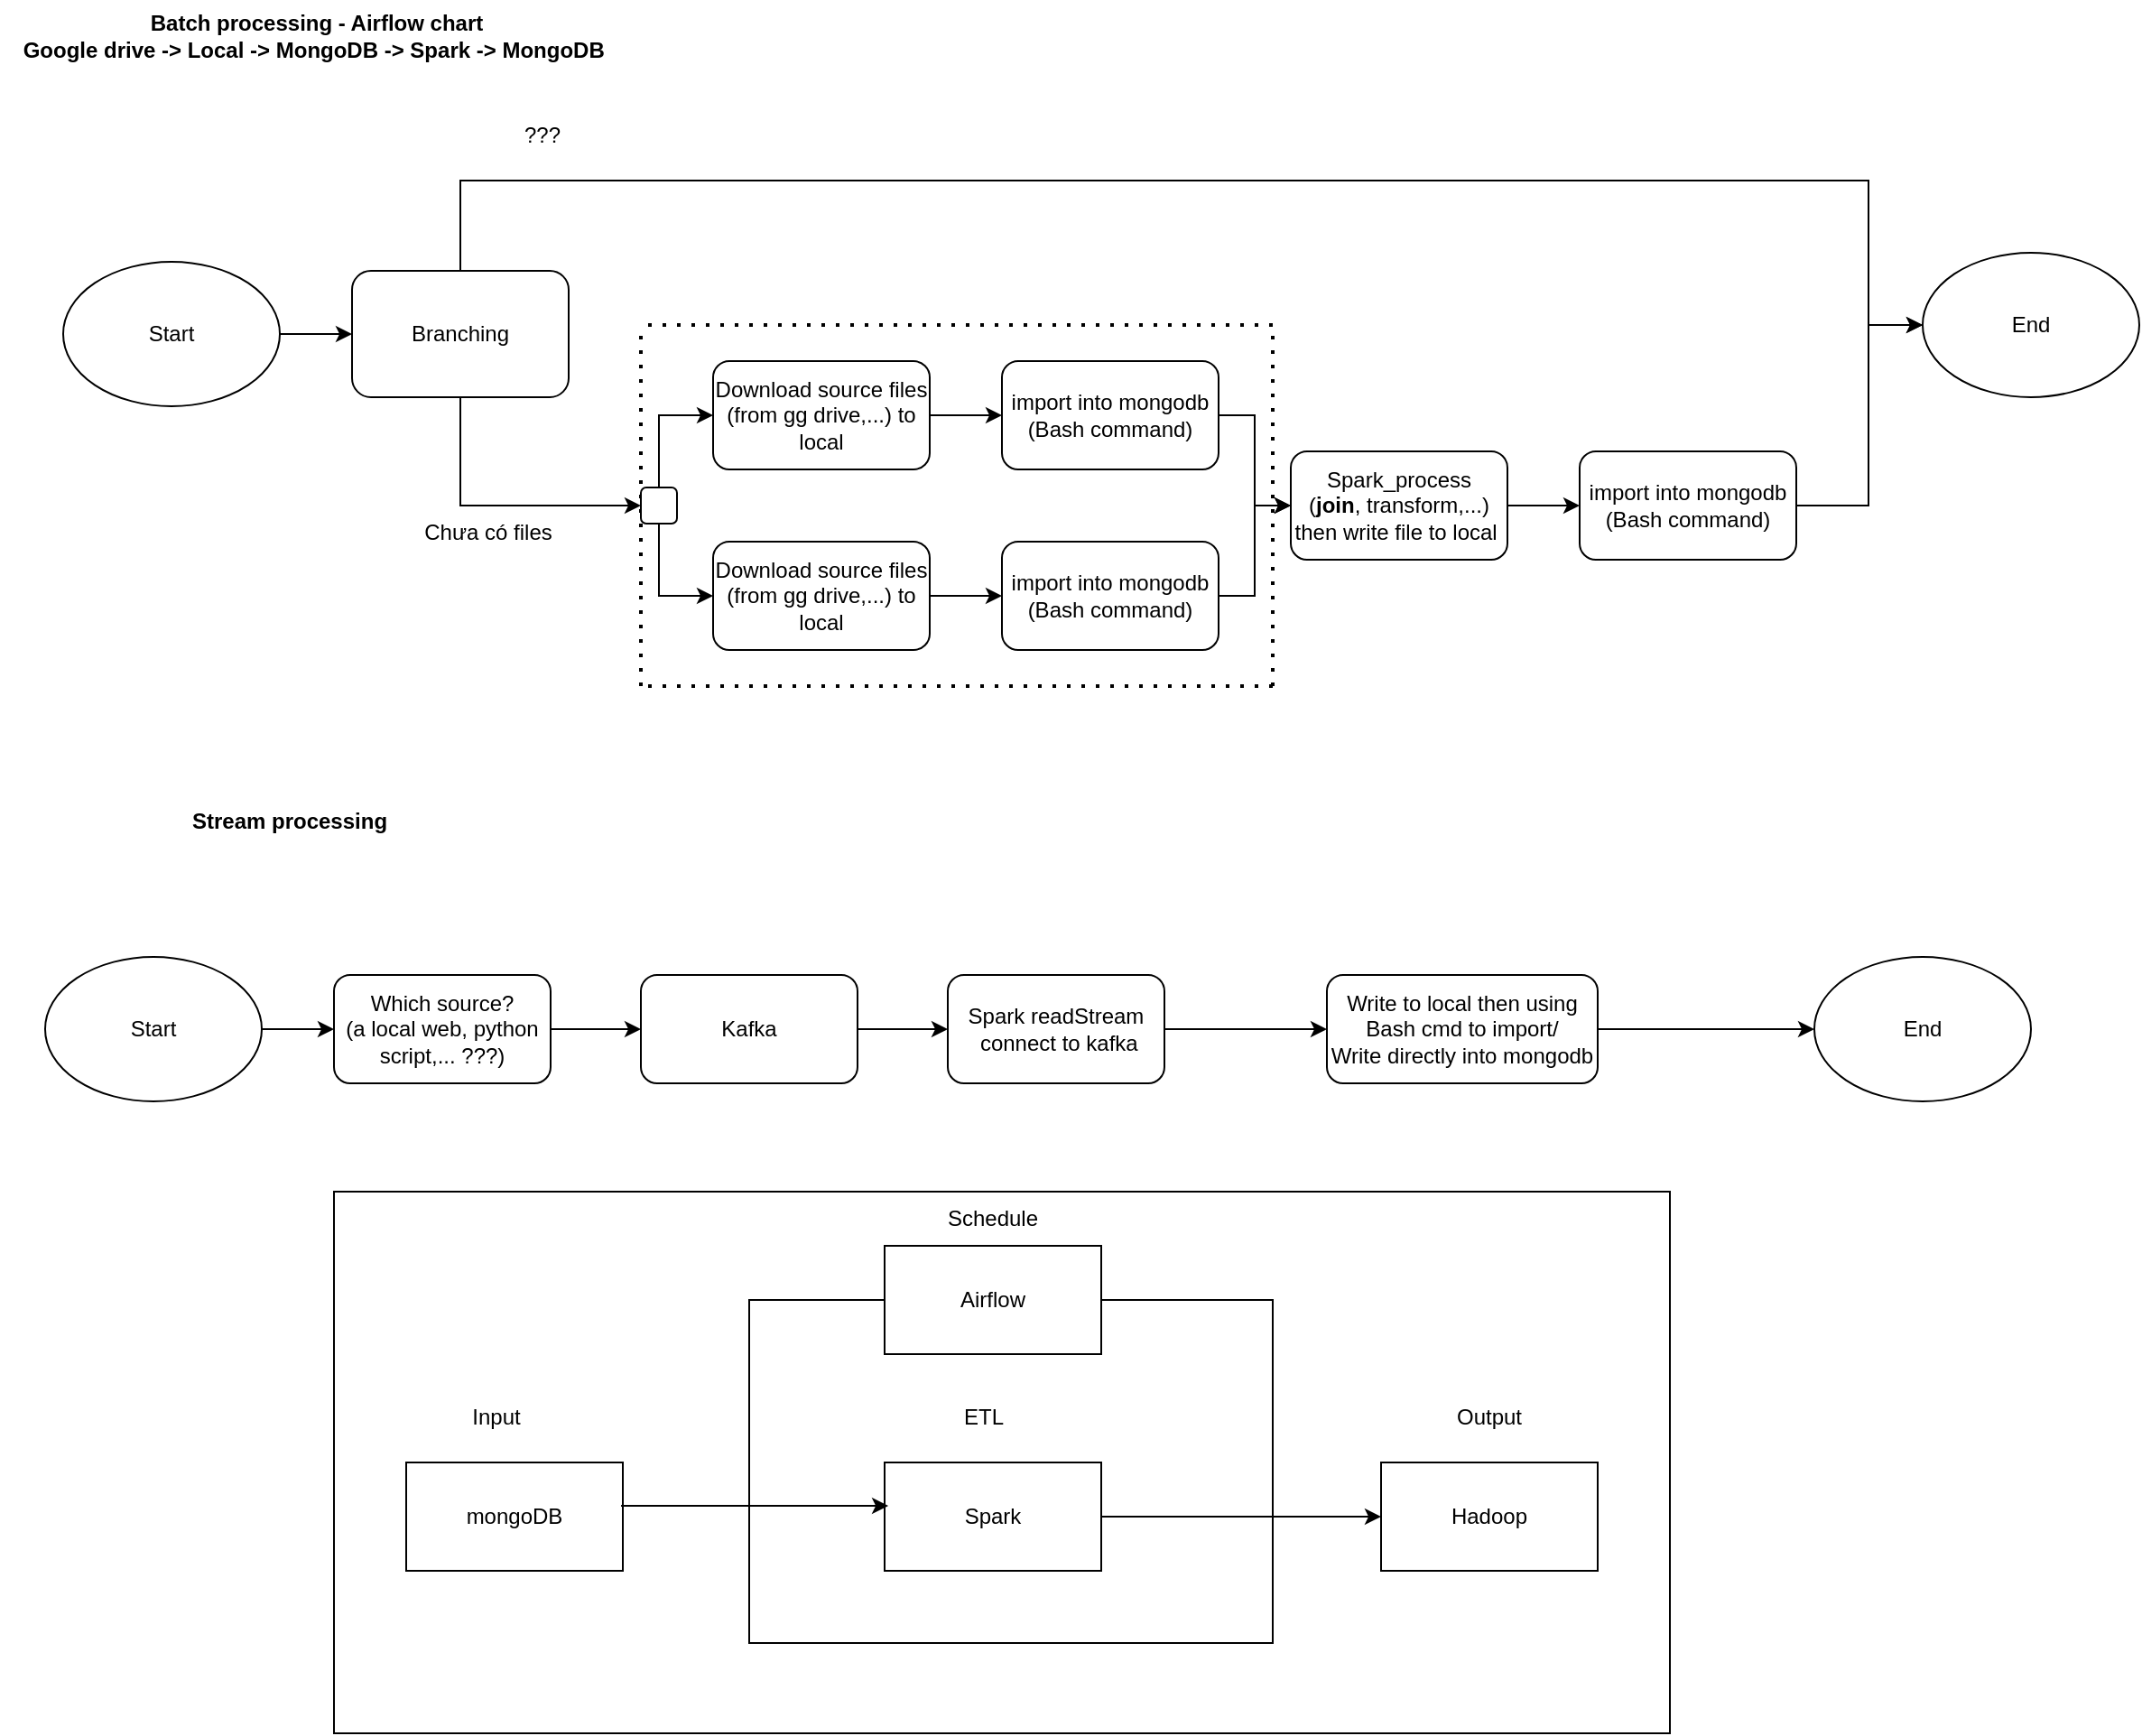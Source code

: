 <mxfile version="20.5.1" type="github">
  <diagram id="EQyt5RuGQZ_P9TMBXGJ6" name="Page-1">
    <mxGraphModel dx="2272" dy="737" grid="1" gridSize="10" guides="1" tooltips="1" connect="1" arrows="1" fold="1" page="1" pageScale="1" pageWidth="850" pageHeight="1100" math="0" shadow="0">
      <root>
        <mxCell id="0" />
        <mxCell id="1" parent="0" />
        <mxCell id="ODThRyg3SfI3ghVe2F5W-37" style="edgeStyle=orthogonalEdgeStyle;rounded=0;orthogonalLoop=1;jettySize=auto;html=1;entryX=0;entryY=0.5;entryDx=0;entryDy=0;" parent="1" source="ODThRyg3SfI3ghVe2F5W-1" target="ODThRyg3SfI3ghVe2F5W-3" edge="1">
          <mxGeometry relative="1" as="geometry" />
        </mxCell>
        <mxCell id="ODThRyg3SfI3ghVe2F5W-1" value="Start" style="ellipse;whiteSpace=wrap;html=1;" parent="1" vertex="1">
          <mxGeometry x="-120" y="205" width="120" height="80" as="geometry" />
        </mxCell>
        <mxCell id="ODThRyg3SfI3ghVe2F5W-2" value="End" style="ellipse;whiteSpace=wrap;html=1;" parent="1" vertex="1">
          <mxGeometry x="910" y="200" width="120" height="80" as="geometry" />
        </mxCell>
        <mxCell id="ODThRyg3SfI3ghVe2F5W-20" style="edgeStyle=orthogonalEdgeStyle;rounded=0;orthogonalLoop=1;jettySize=auto;html=1;entryX=0;entryY=0.5;entryDx=0;entryDy=0;" parent="1" source="ODThRyg3SfI3ghVe2F5W-3" target="ODThRyg3SfI3ghVe2F5W-19" edge="1">
          <mxGeometry relative="1" as="geometry">
            <Array as="points">
              <mxPoint x="100" y="340" />
            </Array>
          </mxGeometry>
        </mxCell>
        <mxCell id="ODThRyg3SfI3ghVe2F5W-35" style="edgeStyle=orthogonalEdgeStyle;rounded=0;orthogonalLoop=1;jettySize=auto;html=1;entryX=0;entryY=0.5;entryDx=0;entryDy=0;" parent="1" source="ODThRyg3SfI3ghVe2F5W-3" target="ODThRyg3SfI3ghVe2F5W-2" edge="1">
          <mxGeometry relative="1" as="geometry">
            <Array as="points">
              <mxPoint x="100" y="160" />
              <mxPoint x="880" y="160" />
              <mxPoint x="880" y="240" />
            </Array>
          </mxGeometry>
        </mxCell>
        <mxCell id="ODThRyg3SfI3ghVe2F5W-3" value="Branching" style="rounded=1;whiteSpace=wrap;html=1;" parent="1" vertex="1">
          <mxGeometry x="40" y="210" width="120" height="70" as="geometry" />
        </mxCell>
        <mxCell id="ODThRyg3SfI3ghVe2F5W-25" style="edgeStyle=orthogonalEdgeStyle;rounded=0;orthogonalLoop=1;jettySize=auto;html=1;" parent="1" source="ODThRyg3SfI3ghVe2F5W-4" target="ODThRyg3SfI3ghVe2F5W-24" edge="1">
          <mxGeometry relative="1" as="geometry" />
        </mxCell>
        <mxCell id="ODThRyg3SfI3ghVe2F5W-4" value="Download source files (from gg drive,...) to local" style="rounded=1;whiteSpace=wrap;html=1;" parent="1" vertex="1">
          <mxGeometry x="240" y="260" width="120" height="60" as="geometry" />
        </mxCell>
        <mxCell id="ODThRyg3SfI3ghVe2F5W-27" style="edgeStyle=orthogonalEdgeStyle;rounded=0;orthogonalLoop=1;jettySize=auto;html=1;" parent="1" source="ODThRyg3SfI3ghVe2F5W-6" target="ODThRyg3SfI3ghVe2F5W-26" edge="1">
          <mxGeometry relative="1" as="geometry" />
        </mxCell>
        <mxCell id="ODThRyg3SfI3ghVe2F5W-6" value="Download source files (from gg drive,...) to local" style="rounded=1;whiteSpace=wrap;html=1;" parent="1" vertex="1">
          <mxGeometry x="240" y="360" width="120" height="60" as="geometry" />
        </mxCell>
        <mxCell id="ODThRyg3SfI3ghVe2F5W-13" value="" style="endArrow=none;dashed=1;html=1;dashPattern=1 3;strokeWidth=2;rounded=0;" parent="1" edge="1">
          <mxGeometry width="50" height="50" relative="1" as="geometry">
            <mxPoint x="200" y="440" as="sourcePoint" />
            <mxPoint x="200" y="240" as="targetPoint" />
          </mxGeometry>
        </mxCell>
        <mxCell id="ODThRyg3SfI3ghVe2F5W-14" value="" style="endArrow=none;dashed=1;html=1;dashPattern=1 3;strokeWidth=2;rounded=0;" parent="1" edge="1">
          <mxGeometry width="50" height="50" relative="1" as="geometry">
            <mxPoint x="550" y="440" as="sourcePoint" />
            <mxPoint x="550" y="240" as="targetPoint" />
          </mxGeometry>
        </mxCell>
        <mxCell id="ODThRyg3SfI3ghVe2F5W-21" style="edgeStyle=orthogonalEdgeStyle;rounded=0;orthogonalLoop=1;jettySize=auto;html=1;entryX=0;entryY=0.5;entryDx=0;entryDy=0;" parent="1" source="ODThRyg3SfI3ghVe2F5W-19" target="ODThRyg3SfI3ghVe2F5W-4" edge="1">
          <mxGeometry relative="1" as="geometry">
            <Array as="points">
              <mxPoint x="210" y="290" />
            </Array>
          </mxGeometry>
        </mxCell>
        <mxCell id="ODThRyg3SfI3ghVe2F5W-22" style="edgeStyle=orthogonalEdgeStyle;rounded=0;orthogonalLoop=1;jettySize=auto;html=1;entryX=0;entryY=0.5;entryDx=0;entryDy=0;" parent="1" source="ODThRyg3SfI3ghVe2F5W-19" target="ODThRyg3SfI3ghVe2F5W-6" edge="1">
          <mxGeometry relative="1" as="geometry">
            <Array as="points">
              <mxPoint x="210" y="390" />
            </Array>
          </mxGeometry>
        </mxCell>
        <mxCell id="ODThRyg3SfI3ghVe2F5W-19" value="" style="rounded=1;whiteSpace=wrap;html=1;" parent="1" vertex="1">
          <mxGeometry x="200" y="330" width="20" height="20" as="geometry" />
        </mxCell>
        <mxCell id="ODThRyg3SfI3ghVe2F5W-23" value="" style="endArrow=none;dashed=1;html=1;dashPattern=1 3;strokeWidth=2;rounded=0;" parent="1" edge="1">
          <mxGeometry width="50" height="50" relative="1" as="geometry">
            <mxPoint x="550" y="240" as="sourcePoint" />
            <mxPoint x="200" y="240" as="targetPoint" />
          </mxGeometry>
        </mxCell>
        <mxCell id="ODThRyg3SfI3ghVe2F5W-29" style="edgeStyle=orthogonalEdgeStyle;rounded=0;orthogonalLoop=1;jettySize=auto;html=1;entryX=0;entryY=0.5;entryDx=0;entryDy=0;" parent="1" source="ODThRyg3SfI3ghVe2F5W-24" target="ODThRyg3SfI3ghVe2F5W-28" edge="1">
          <mxGeometry relative="1" as="geometry" />
        </mxCell>
        <mxCell id="ODThRyg3SfI3ghVe2F5W-24" value="import into mongodb&lt;br&gt;(Bash command)" style="rounded=1;whiteSpace=wrap;html=1;" parent="1" vertex="1">
          <mxGeometry x="400" y="260" width="120" height="60" as="geometry" />
        </mxCell>
        <mxCell id="ODThRyg3SfI3ghVe2F5W-30" style="edgeStyle=orthogonalEdgeStyle;rounded=0;orthogonalLoop=1;jettySize=auto;html=1;entryX=0;entryY=0.5;entryDx=0;entryDy=0;" parent="1" source="ODThRyg3SfI3ghVe2F5W-26" target="ODThRyg3SfI3ghVe2F5W-28" edge="1">
          <mxGeometry relative="1" as="geometry" />
        </mxCell>
        <mxCell id="ODThRyg3SfI3ghVe2F5W-26" value="import into mongodb&lt;br&gt;(Bash command)" style="rounded=1;whiteSpace=wrap;html=1;" parent="1" vertex="1">
          <mxGeometry x="400" y="360" width="120" height="60" as="geometry" />
        </mxCell>
        <mxCell id="ODThRyg3SfI3ghVe2F5W-33" style="edgeStyle=orthogonalEdgeStyle;rounded=0;orthogonalLoop=1;jettySize=auto;html=1;entryX=0;entryY=0.5;entryDx=0;entryDy=0;" parent="1" source="ODThRyg3SfI3ghVe2F5W-28" target="ODThRyg3SfI3ghVe2F5W-32" edge="1">
          <mxGeometry relative="1" as="geometry" />
        </mxCell>
        <mxCell id="ODThRyg3SfI3ghVe2F5W-28" value="Spark_process &lt;br&gt;(&lt;b&gt;join&lt;/b&gt;, transform,...) then write file to local&amp;nbsp;" style="rounded=1;whiteSpace=wrap;html=1;" parent="1" vertex="1">
          <mxGeometry x="560" y="310" width="120" height="60" as="geometry" />
        </mxCell>
        <mxCell id="ODThRyg3SfI3ghVe2F5W-31" value="" style="endArrow=none;dashed=1;html=1;dashPattern=1 3;strokeWidth=2;rounded=0;" parent="1" edge="1">
          <mxGeometry width="50" height="50" relative="1" as="geometry">
            <mxPoint x="550" y="440" as="sourcePoint" />
            <mxPoint x="200" y="440" as="targetPoint" />
          </mxGeometry>
        </mxCell>
        <mxCell id="ODThRyg3SfI3ghVe2F5W-36" style="edgeStyle=orthogonalEdgeStyle;rounded=0;orthogonalLoop=1;jettySize=auto;html=1;" parent="1" source="ODThRyg3SfI3ghVe2F5W-32" edge="1">
          <mxGeometry relative="1" as="geometry">
            <mxPoint x="910" y="240" as="targetPoint" />
            <Array as="points">
              <mxPoint x="880" y="340" />
              <mxPoint x="880" y="240" />
            </Array>
          </mxGeometry>
        </mxCell>
        <mxCell id="ODThRyg3SfI3ghVe2F5W-32" value="import into mongodb&lt;br&gt;(Bash command)" style="rounded=1;whiteSpace=wrap;html=1;" parent="1" vertex="1">
          <mxGeometry x="720" y="310" width="120" height="60" as="geometry" />
        </mxCell>
        <mxCell id="ODThRyg3SfI3ghVe2F5W-34" value="Chưa có files" style="text;html=1;resizable=0;autosize=1;align=center;verticalAlign=middle;points=[];fillColor=none;strokeColor=none;rounded=0;" parent="1" vertex="1">
          <mxGeometry x="70" y="340" width="90" height="30" as="geometry" />
        </mxCell>
        <mxCell id="ODThRyg3SfI3ghVe2F5W-38" value="???" style="text;html=1;resizable=0;autosize=1;align=center;verticalAlign=middle;points=[];fillColor=none;strokeColor=none;rounded=0;" parent="1" vertex="1">
          <mxGeometry x="125" y="120" width="40" height="30" as="geometry" />
        </mxCell>
        <mxCell id="mj8e6IlXJ-SNM0Eoya5L-1" value="&lt;b&gt;Batch processing - Airflow chart&lt;br&gt;Google drive -&amp;gt; Local -&amp;gt; MongoDB -&amp;gt; Spark -&amp;gt; MongoDB&amp;nbsp;&lt;br&gt;&lt;/b&gt;" style="text;html=1;resizable=0;autosize=1;align=center;verticalAlign=middle;points=[];fillColor=none;strokeColor=none;rounded=0;" parent="1" vertex="1">
          <mxGeometry x="-155" y="60" width="350" height="40" as="geometry" />
        </mxCell>
        <mxCell id="mj8e6IlXJ-SNM0Eoya5L-2" style="edgeStyle=orthogonalEdgeStyle;rounded=0;orthogonalLoop=1;jettySize=auto;html=1;entryX=0;entryY=0.5;entryDx=0;entryDy=0;" parent="1" source="mj8e6IlXJ-SNM0Eoya5L-3" edge="1">
          <mxGeometry relative="1" as="geometry">
            <mxPoint x="30" y="630" as="targetPoint" />
          </mxGeometry>
        </mxCell>
        <mxCell id="mj8e6IlXJ-SNM0Eoya5L-3" value="Start" style="ellipse;whiteSpace=wrap;html=1;" parent="1" vertex="1">
          <mxGeometry x="-130" y="590" width="120" height="80" as="geometry" />
        </mxCell>
        <mxCell id="mj8e6IlXJ-SNM0Eoya5L-4" value="End" style="ellipse;whiteSpace=wrap;html=1;" parent="1" vertex="1">
          <mxGeometry x="850" y="590" width="120" height="80" as="geometry" />
        </mxCell>
        <mxCell id="mj8e6IlXJ-SNM0Eoya5L-5" style="edgeStyle=orthogonalEdgeStyle;rounded=0;orthogonalLoop=1;jettySize=auto;html=1;exitX=1;exitY=0.5;exitDx=0;exitDy=0;" parent="1" source="mj8e6IlXJ-SNM0Eoya5L-30" target="mj8e6IlXJ-SNM0Eoya5L-23" edge="1">
          <mxGeometry relative="1" as="geometry">
            <Array as="points">
              <mxPoint x="310" y="630" />
              <mxPoint x="310" y="630" />
            </Array>
            <mxPoint x="150" y="565" as="sourcePoint" />
            <mxPoint x="250" y="625" as="targetPoint" />
          </mxGeometry>
        </mxCell>
        <mxCell id="mj8e6IlXJ-SNM0Eoya5L-22" style="edgeStyle=orthogonalEdgeStyle;rounded=0;orthogonalLoop=1;jettySize=auto;html=1;entryX=0;entryY=0.5;entryDx=0;entryDy=0;" parent="1" source="mj8e6IlXJ-SNM0Eoya5L-23" target="mj8e6IlXJ-SNM0Eoya5L-26" edge="1">
          <mxGeometry relative="1" as="geometry" />
        </mxCell>
        <mxCell id="mj8e6IlXJ-SNM0Eoya5L-23" value="Spark readStream&lt;br&gt;&amp;nbsp;connect to kafka" style="rounded=1;whiteSpace=wrap;html=1;" parent="1" vertex="1">
          <mxGeometry x="370" y="600" width="120" height="60" as="geometry" />
        </mxCell>
        <mxCell id="mj8e6IlXJ-SNM0Eoya5L-34" style="edgeStyle=orthogonalEdgeStyle;rounded=0;orthogonalLoop=1;jettySize=auto;html=1;" parent="1" source="mj8e6IlXJ-SNM0Eoya5L-26" target="mj8e6IlXJ-SNM0Eoya5L-4" edge="1">
          <mxGeometry relative="1" as="geometry" />
        </mxCell>
        <mxCell id="mj8e6IlXJ-SNM0Eoya5L-26" value="Write to local then using Bash cmd to import/ &lt;br&gt;Write directly into mongodb" style="rounded=1;whiteSpace=wrap;html=1;" parent="1" vertex="1">
          <mxGeometry x="580" y="600" width="150" height="60" as="geometry" />
        </mxCell>
        <mxCell id="mj8e6IlXJ-SNM0Eoya5L-29" value="&lt;b&gt;Stream processing&lt;br&gt;&lt;/b&gt;" style="text;html=1;resizable=0;autosize=1;align=center;verticalAlign=middle;points=[];fillColor=none;strokeColor=none;rounded=0;" parent="1" vertex="1">
          <mxGeometry x="-60" y="500" width="130" height="30" as="geometry" />
        </mxCell>
        <mxCell id="mj8e6IlXJ-SNM0Eoya5L-30" value="Kafka" style="rounded=1;whiteSpace=wrap;html=1;" parent="1" vertex="1">
          <mxGeometry x="200" y="600" width="120" height="60" as="geometry" />
        </mxCell>
        <mxCell id="mj8e6IlXJ-SNM0Eoya5L-32" style="edgeStyle=orthogonalEdgeStyle;rounded=0;orthogonalLoop=1;jettySize=auto;html=1;entryX=0;entryY=0.5;entryDx=0;entryDy=0;" parent="1" source="mj8e6IlXJ-SNM0Eoya5L-31" target="mj8e6IlXJ-SNM0Eoya5L-30" edge="1">
          <mxGeometry relative="1" as="geometry" />
        </mxCell>
        <mxCell id="mj8e6IlXJ-SNM0Eoya5L-31" value="Which source? &lt;br&gt;(a local web, python script,... ???)" style="rounded=1;whiteSpace=wrap;html=1;" parent="1" vertex="1">
          <mxGeometry x="30" y="600" width="120" height="60" as="geometry" />
        </mxCell>
        <mxCell id="rC8EiHW_vvr1jEQaniJl-11" value="" style="rounded=0;whiteSpace=wrap;html=1;" vertex="1" parent="1">
          <mxGeometry x="30" y="720" width="740" height="300" as="geometry" />
        </mxCell>
        <mxCell id="rC8EiHW_vvr1jEQaniJl-12" value="" style="rounded=0;whiteSpace=wrap;html=1;" vertex="1" parent="1">
          <mxGeometry x="260" y="780" width="290" height="190" as="geometry" />
        </mxCell>
        <mxCell id="rC8EiHW_vvr1jEQaniJl-13" value="mongoDB" style="rounded=0;whiteSpace=wrap;html=1;" vertex="1" parent="1">
          <mxGeometry x="70" y="870" width="120" height="60" as="geometry" />
        </mxCell>
        <mxCell id="rC8EiHW_vvr1jEQaniJl-14" value="Spark" style="rounded=0;whiteSpace=wrap;html=1;" vertex="1" parent="1">
          <mxGeometry x="335" y="870" width="120" height="60" as="geometry" />
        </mxCell>
        <mxCell id="rC8EiHW_vvr1jEQaniJl-15" value="Hadoop" style="rounded=0;whiteSpace=wrap;html=1;" vertex="1" parent="1">
          <mxGeometry x="610" y="870" width="120" height="60" as="geometry" />
        </mxCell>
        <mxCell id="rC8EiHW_vvr1jEQaniJl-16" value="" style="endArrow=classic;html=1;rounded=0;exitX=0.992;exitY=0.4;exitDx=0;exitDy=0;exitPerimeter=0;entryX=0.017;entryY=0.4;entryDx=0;entryDy=0;entryPerimeter=0;" edge="1" parent="1" source="rC8EiHW_vvr1jEQaniJl-13" target="rC8EiHW_vvr1jEQaniJl-14">
          <mxGeometry width="50" height="50" relative="1" as="geometry">
            <mxPoint x="230" y="840" as="sourcePoint" />
            <mxPoint x="280" y="790" as="targetPoint" />
          </mxGeometry>
        </mxCell>
        <mxCell id="rC8EiHW_vvr1jEQaniJl-17" value="" style="endArrow=classic;html=1;rounded=0;exitX=1;exitY=0.5;exitDx=0;exitDy=0;entryX=0;entryY=0.5;entryDx=0;entryDy=0;" edge="1" parent="1" source="rC8EiHW_vvr1jEQaniJl-14" target="rC8EiHW_vvr1jEQaniJl-15">
          <mxGeometry width="50" height="50" relative="1" as="geometry">
            <mxPoint x="540" y="870" as="sourcePoint" />
            <mxPoint x="590" y="820" as="targetPoint" />
          </mxGeometry>
        </mxCell>
        <mxCell id="rC8EiHW_vvr1jEQaniJl-18" value="Airflow" style="rounded=0;whiteSpace=wrap;html=1;" vertex="1" parent="1">
          <mxGeometry x="335" y="750" width="120" height="60" as="geometry" />
        </mxCell>
        <mxCell id="rC8EiHW_vvr1jEQaniJl-19" value="Output" style="text;html=1;strokeColor=none;fillColor=none;align=center;verticalAlign=middle;whiteSpace=wrap;rounded=0;" vertex="1" parent="1">
          <mxGeometry x="640" y="830" width="60" height="30" as="geometry" />
        </mxCell>
        <mxCell id="rC8EiHW_vvr1jEQaniJl-20" value="Input" style="text;html=1;strokeColor=none;fillColor=none;align=center;verticalAlign=middle;whiteSpace=wrap;rounded=0;" vertex="1" parent="1">
          <mxGeometry x="90" y="830" width="60" height="30" as="geometry" />
        </mxCell>
        <mxCell id="rC8EiHW_vvr1jEQaniJl-21" value="ETL" style="text;html=1;strokeColor=none;fillColor=none;align=center;verticalAlign=middle;whiteSpace=wrap;rounded=0;" vertex="1" parent="1">
          <mxGeometry x="360" y="830" width="60" height="30" as="geometry" />
        </mxCell>
        <mxCell id="rC8EiHW_vvr1jEQaniJl-22" value="Schedule" style="text;html=1;strokeColor=none;fillColor=none;align=center;verticalAlign=middle;whiteSpace=wrap;rounded=0;" vertex="1" parent="1">
          <mxGeometry x="365" y="720" width="60" height="30" as="geometry" />
        </mxCell>
      </root>
    </mxGraphModel>
  </diagram>
</mxfile>
